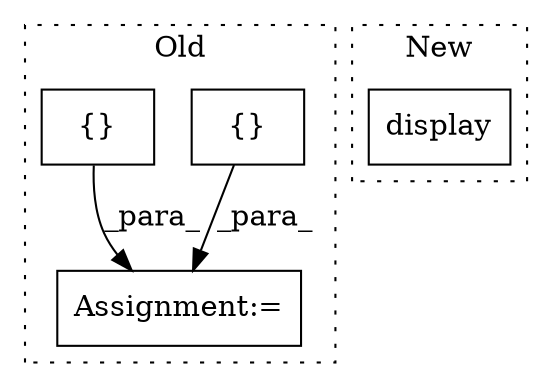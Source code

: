 digraph G {
subgraph cluster0 {
1 [label="{}" a="4" s="2536,2539" l="1,1" shape="box"];
3 [label="Assignment:=" a="7" s="2464" l="1" shape="box"];
4 [label="{}" a="4" s="2555,2558" l="1,1" shape="box"];
label = "Old";
style="dotted";
}
subgraph cluster1 {
2 [label="display" a="32" s="2584,2604" l="8,1" shape="box"];
label = "New";
style="dotted";
}
1 -> 3 [label="_para_"];
4 -> 3 [label="_para_"];
}